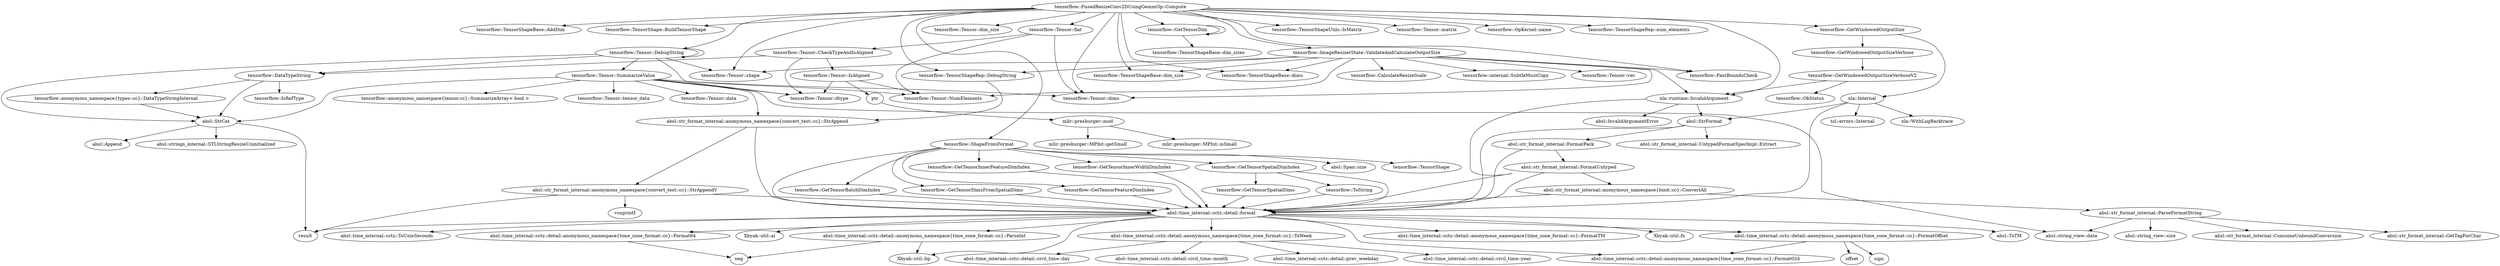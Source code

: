 digraph  {
"tensorflow::FusedResizeConv2DUsingGemmOp::Compute";
"tensorflow::TensorShapeBase::AddDim";
"tensorflow::TensorShape::BuildTensorShape";
"tensorflow::TensorShapeRep::DebugString";
"absl::str_format_internal::anonymous_namespace\{convert_test::cc\}::StrAppend";
"absl::time_internal::cctz::detail::format";
"Xbyak::util::al";
"Xbyak::util::bp";
"absl::time_internal::cctz::detail::anonymous_namespace\{time_zone_format::cc\}::Format02d";
"absl::time_internal::cctz::detail::anonymous_namespace\{time_zone_format::cc\}::Format64";
"neg";
"absl::time_internal::cctz::detail::anonymous_namespace\{time_zone_format::cc\}::FormatOffset";
"offset";
"sign";
"absl::time_internal::cctz::detail::anonymous_namespace\{time_zone_format::cc\}::FormatTM";
"Xbyak::util::fs";
"absl::time_internal::cctz::detail::anonymous_namespace\{time_zone_format::cc\}::ParseInt";
"result";
"absl::ToTM";
"absl::time_internal::cctz::ToUnixSeconds";
"absl::time_internal::cctz::detail::anonymous_namespace\{time_zone_format::cc\}::ToWeek";
"absl::time_internal::cctz::detail::civil_time::day";
"absl::time_internal::cctz::detail::civil_time::month";
"absl::time_internal::cctz::detail::prev_weekday";
"absl::time_internal::cctz::detail::civil_time::year";
"absl::str_format_internal::anonymous_namespace\{convert_test::cc\}::StrAppendV";
"vsnprintf";
"tensorflow::Tensor::DebugString";
"tensorflow::DataTypeString";
"tensorflow::anonymous_namespace\{types::cc\}::DataTypeStringInternal";
"absl::StrCat";
"absl::Append";
"absl::strings_internal::STLStringResizeUninitialized";
"tensorflow::IsRefType";
"tensorflow::Tensor::dtype";
"tensorflow::Tensor::shape";
"tensorflow::Tensor::SummarizeValue";
"absl::string_view::data";
"tensorflow::Tensor::data";
"tensorflow::Tensor::dims";
"tensorflow::Tensor::NumElements";
"tensorflow::anonymous_namespace\{tensor.cc\}::SummarizeArray\< bool \>";
"tensorflow::Tensor::tensor_data";
"tensorflow::Tensor::dim_size";
"tensorflow::TensorShapeBase::dim_size";
"tensorflow::TensorShapeBase::dims";
"tensorflow::FastBoundsCheck";
"tensorflow::Tensor::flat";
"tensorflow::Tensor::CheckTypeAndIsAligned";
"tensorflow::Tensor::IsAligned";
"ptr";
"mlir::presburger::mod";
"mlir::presburger::MPInt::getSmall";
"mlir::presburger::MPInt::isSmall";
"tensorflow::GetTensorDim";
"tensorflow::TensorShapeBase::dim_sizes";
"tensorflow::GetWindowedOutputSize";
"tensorflow::GetWindowedOutputSizeVerbose";
"tensorflow::GetWindowedOutputSizeVerboseV2";
"xla::runtime::InvalidArgument";
"absl::InvalidArgumentError";
"absl::StrFormat";
"absl::str_format_internal::UntypedFormatSpecImpl::Extract";
"absl::str_format_internal::FormatPack";
"absl::str_format_internal::FormatUntyped";
"absl::str_format_internal::anonymous_namespace\{bind::cc\}::ConvertAll";
"absl::str_format_internal::ParseFormatString";
"absl::str_format_internal::ConsumeUnboundConversion";
"absl::str_format_internal::GetTagForChar";
"absl::string_view::size";
"tensorflow::OkStatus";
"xla::Internal";
"tsl::errors::Internal";
"xla::WithLogBacktrace";
"tensorflow::TensorShapeUtils::IsMatrix";
"tensorflow::Tensor::matrix";
"tensorflow::OpKernel::name";
"tensorflow::TensorShapeRep::num_elements";
"tensorflow::ShapeFromFormat";
"tensorflow::GetTensorBatchDimIndex";
"tensorflow::GetTensorDimsFromSpatialDims";
"tensorflow::GetTensorFeatureDimIndex";
"tensorflow::GetTensorInnerFeatureDimIndex";
"tensorflow::GetTensorInnerWidthDimIndex";
"tensorflow::GetTensorSpatialDimIndex";
"tensorflow::GetTensorSpatialDims";
"tensorflow::ToString";
"absl::Span::size";
"tensorflow::TensorShape";
"tensorflow::ImageResizerState::ValidateAndCalculateOutputSize";
"tensorflow::CalculateResizeScale";
"tensorflow::internal::SubtleMustCopy";
"tensorflow::Tensor::vec";
"tensorflow::FusedResizeConv2DUsingGemmOp::Compute" -> "tensorflow::TensorShapeBase::AddDim";
"tensorflow::FusedResizeConv2DUsingGemmOp::Compute" -> "tensorflow::TensorShape::BuildTensorShape";
"tensorflow::FusedResizeConv2DUsingGemmOp::Compute" -> "tensorflow::TensorShapeRep::DebugString";
"tensorflow::FusedResizeConv2DUsingGemmOp::Compute" -> "tensorflow::Tensor::DebugString";
"tensorflow::FusedResizeConv2DUsingGemmOp::Compute" -> "tensorflow::Tensor::dim_size";
"tensorflow::FusedResizeConv2DUsingGemmOp::Compute" -> "tensorflow::TensorShapeBase::dim_size";
"tensorflow::FusedResizeConv2DUsingGemmOp::Compute" -> "tensorflow::Tensor::dims";
"tensorflow::FusedResizeConv2DUsingGemmOp::Compute" -> "tensorflow::TensorShapeBase::dims";
"tensorflow::FusedResizeConv2DUsingGemmOp::Compute" -> "tensorflow::FastBoundsCheck";
"tensorflow::FusedResizeConv2DUsingGemmOp::Compute" -> "tensorflow::Tensor::flat";
"tensorflow::FusedResizeConv2DUsingGemmOp::Compute" -> "tensorflow::GetTensorDim";
"tensorflow::FusedResizeConv2DUsingGemmOp::Compute" -> "tensorflow::GetWindowedOutputSize";
"tensorflow::FusedResizeConv2DUsingGemmOp::Compute" -> "xla::runtime::InvalidArgument";
"tensorflow::FusedResizeConv2DUsingGemmOp::Compute" -> "tensorflow::TensorShapeUtils::IsMatrix";
"tensorflow::FusedResizeConv2DUsingGemmOp::Compute" -> "tensorflow::Tensor::matrix";
"tensorflow::FusedResizeConv2DUsingGemmOp::Compute" -> "tensorflow::OpKernel::name";
"tensorflow::FusedResizeConv2DUsingGemmOp::Compute" -> "tensorflow::TensorShapeRep::num_elements";
"tensorflow::FusedResizeConv2DUsingGemmOp::Compute" -> "tensorflow::Tensor::shape";
"tensorflow::FusedResizeConv2DUsingGemmOp::Compute" -> "tensorflow::ShapeFromFormat";
"tensorflow::FusedResizeConv2DUsingGemmOp::Compute" -> "tensorflow::ImageResizerState::ValidateAndCalculateOutputSize";
"tensorflow::TensorShapeRep::DebugString" -> "absl::str_format_internal::anonymous_namespace\{convert_test::cc\}::StrAppend";
"absl::str_format_internal::anonymous_namespace\{convert_test::cc\}::StrAppend" -> "absl::time_internal::cctz::detail::format";
"absl::str_format_internal::anonymous_namespace\{convert_test::cc\}::StrAppend" -> "absl::str_format_internal::anonymous_namespace\{convert_test::cc\}::StrAppendV";
"absl::time_internal::cctz::detail::format" -> "Xbyak::util::al";
"absl::time_internal::cctz::detail::format" -> "Xbyak::util::bp";
"absl::time_internal::cctz::detail::format" -> "absl::time_internal::cctz::detail::anonymous_namespace\{time_zone_format::cc\}::Format02d";
"absl::time_internal::cctz::detail::format" -> "absl::time_internal::cctz::detail::anonymous_namespace\{time_zone_format::cc\}::Format64";
"absl::time_internal::cctz::detail::format" -> "absl::time_internal::cctz::detail::anonymous_namespace\{time_zone_format::cc\}::FormatOffset";
"absl::time_internal::cctz::detail::format" -> "absl::time_internal::cctz::detail::anonymous_namespace\{time_zone_format::cc\}::FormatTM";
"absl::time_internal::cctz::detail::format" -> "Xbyak::util::fs";
"absl::time_internal::cctz::detail::format" -> "absl::time_internal::cctz::detail::anonymous_namespace\{time_zone_format::cc\}::ParseInt";
"absl::time_internal::cctz::detail::format" -> "result";
"absl::time_internal::cctz::detail::format" -> "absl::ToTM";
"absl::time_internal::cctz::detail::format" -> "absl::time_internal::cctz::ToUnixSeconds";
"absl::time_internal::cctz::detail::format" -> "absl::time_internal::cctz::detail::anonymous_namespace\{time_zone_format::cc\}::ToWeek";
"absl::time_internal::cctz::detail::anonymous_namespace\{time_zone_format::cc\}::Format64" -> "neg";
"absl::time_internal::cctz::detail::anonymous_namespace\{time_zone_format::cc\}::FormatOffset" -> "absl::time_internal::cctz::detail::anonymous_namespace\{time_zone_format::cc\}::Format02d";
"absl::time_internal::cctz::detail::anonymous_namespace\{time_zone_format::cc\}::FormatOffset" -> "offset";
"absl::time_internal::cctz::detail::anonymous_namespace\{time_zone_format::cc\}::FormatOffset" -> "sign";
"absl::time_internal::cctz::detail::anonymous_namespace\{time_zone_format::cc\}::ParseInt" -> "Xbyak::util::bp";
"absl::time_internal::cctz::detail::anonymous_namespace\{time_zone_format::cc\}::ParseInt" -> "neg";
"absl::time_internal::cctz::detail::anonymous_namespace\{time_zone_format::cc\}::ToWeek" -> "absl::time_internal::cctz::detail::civil_time::day";
"absl::time_internal::cctz::detail::anonymous_namespace\{time_zone_format::cc\}::ToWeek" -> "absl::time_internal::cctz::detail::civil_time::month";
"absl::time_internal::cctz::detail::anonymous_namespace\{time_zone_format::cc\}::ToWeek" -> "absl::time_internal::cctz::detail::prev_weekday";
"absl::time_internal::cctz::detail::anonymous_namespace\{time_zone_format::cc\}::ToWeek" -> "absl::time_internal::cctz::detail::civil_time::year";
"absl::str_format_internal::anonymous_namespace\{convert_test::cc\}::StrAppendV" -> "absl::time_internal::cctz::detail::format";
"absl::str_format_internal::anonymous_namespace\{convert_test::cc\}::StrAppendV" -> "result";
"absl::str_format_internal::anonymous_namespace\{convert_test::cc\}::StrAppendV" -> "vsnprintf";
"tensorflow::Tensor::DebugString" -> "tensorflow::DataTypeString";
"tensorflow::Tensor::DebugString" -> "tensorflow::Tensor::DebugString";
"tensorflow::Tensor::DebugString" -> "tensorflow::Tensor::dtype";
"tensorflow::Tensor::DebugString" -> "tensorflow::Tensor::shape";
"tensorflow::Tensor::DebugString" -> "absl::StrCat";
"tensorflow::Tensor::DebugString" -> "tensorflow::Tensor::SummarizeValue";
"tensorflow::DataTypeString" -> "tensorflow::anonymous_namespace\{types::cc\}::DataTypeStringInternal";
"tensorflow::DataTypeString" -> "tensorflow::IsRefType";
"tensorflow::DataTypeString" -> "absl::StrCat";
"tensorflow::anonymous_namespace\{types::cc\}::DataTypeStringInternal" -> "absl::StrCat";
"absl::StrCat" -> "absl::Append";
"absl::StrCat" -> "result";
"absl::StrCat" -> "absl::strings_internal::STLStringResizeUninitialized";
"tensorflow::Tensor::SummarizeValue" -> "absl::string_view::data";
"tensorflow::Tensor::SummarizeValue" -> "tensorflow::Tensor::data";
"tensorflow::Tensor::SummarizeValue" -> "tensorflow::Tensor::dims";
"tensorflow::Tensor::SummarizeValue" -> "tensorflow::Tensor::dtype";
"tensorflow::Tensor::SummarizeValue" -> "tensorflow::Tensor::NumElements";
"tensorflow::Tensor::SummarizeValue" -> "absl::str_format_internal::anonymous_namespace\{convert_test::cc\}::StrAppend";
"tensorflow::Tensor::SummarizeValue" -> "absl::StrCat";
"tensorflow::Tensor::SummarizeValue" -> "tensorflow::anonymous_namespace\{tensor.cc\}::SummarizeArray\< bool \>";
"tensorflow::Tensor::SummarizeValue" -> "tensorflow::Tensor::tensor_data";
"tensorflow::Tensor::flat" -> "tensorflow::Tensor::CheckTypeAndIsAligned";
"tensorflow::Tensor::flat" -> "tensorflow::Tensor::dims";
"tensorflow::Tensor::flat" -> "tensorflow::Tensor::NumElements";
"tensorflow::Tensor::CheckTypeAndIsAligned" -> "tensorflow::DataTypeString";
"tensorflow::Tensor::CheckTypeAndIsAligned" -> "tensorflow::Tensor::dtype";
"tensorflow::Tensor::CheckTypeAndIsAligned" -> "tensorflow::Tensor::IsAligned";
"tensorflow::Tensor::IsAligned" -> "tensorflow::Tensor::dtype";
"tensorflow::Tensor::IsAligned" -> "tensorflow::Tensor::NumElements";
"tensorflow::Tensor::IsAligned" -> "ptr";
"ptr" -> "mlir::presburger::mod";
"mlir::presburger::mod" -> "mlir::presburger::MPInt::getSmall";
"mlir::presburger::mod" -> "mlir::presburger::MPInt::isSmall";
"tensorflow::GetTensorDim" -> "tensorflow::TensorShapeBase::dim_sizes";
"tensorflow::GetTensorDim" -> "tensorflow::GetTensorDim";
"tensorflow::GetWindowedOutputSize" -> "tensorflow::GetWindowedOutputSizeVerbose";
"tensorflow::GetWindowedOutputSize" -> "xla::Internal";
"tensorflow::GetWindowedOutputSizeVerbose" -> "tensorflow::GetWindowedOutputSizeVerboseV2";
"tensorflow::GetWindowedOutputSizeVerboseV2" -> "xla::runtime::InvalidArgument";
"tensorflow::GetWindowedOutputSizeVerboseV2" -> "tensorflow::OkStatus";
"xla::runtime::InvalidArgument" -> "absl::time_internal::cctz::detail::format";
"xla::runtime::InvalidArgument" -> "absl::InvalidArgumentError";
"xla::runtime::InvalidArgument" -> "absl::StrFormat";
"absl::StrFormat" -> "absl::str_format_internal::UntypedFormatSpecImpl::Extract";
"absl::StrFormat" -> "absl::time_internal::cctz::detail::format";
"absl::StrFormat" -> "absl::str_format_internal::FormatPack";
"absl::str_format_internal::FormatPack" -> "absl::time_internal::cctz::detail::format";
"absl::str_format_internal::FormatPack" -> "absl::str_format_internal::FormatUntyped";
"absl::str_format_internal::FormatUntyped" -> "absl::str_format_internal::anonymous_namespace\{bind::cc\}::ConvertAll";
"absl::str_format_internal::FormatUntyped" -> "absl::time_internal::cctz::detail::format";
"absl::str_format_internal::anonymous_namespace\{bind::cc\}::ConvertAll" -> "absl::time_internal::cctz::detail::format";
"absl::str_format_internal::anonymous_namespace\{bind::cc\}::ConvertAll" -> "absl::str_format_internal::ParseFormatString";
"absl::str_format_internal::ParseFormatString" -> "absl::str_format_internal::ConsumeUnboundConversion";
"absl::str_format_internal::ParseFormatString" -> "absl::string_view::data";
"absl::str_format_internal::ParseFormatString" -> "absl::str_format_internal::GetTagForChar";
"absl::str_format_internal::ParseFormatString" -> "absl::string_view::size";
"xla::Internal" -> "absl::time_internal::cctz::detail::format";
"xla::Internal" -> "tsl::errors::Internal";
"xla::Internal" -> "absl::StrFormat";
"xla::Internal" -> "xla::WithLogBacktrace";
"tensorflow::ShapeFromFormat" -> "absl::time_internal::cctz::detail::format";
"tensorflow::ShapeFromFormat" -> "tensorflow::GetTensorBatchDimIndex";
"tensorflow::ShapeFromFormat" -> "tensorflow::GetTensorDimsFromSpatialDims";
"tensorflow::ShapeFromFormat" -> "tensorflow::GetTensorFeatureDimIndex";
"tensorflow::ShapeFromFormat" -> "tensorflow::GetTensorInnerFeatureDimIndex";
"tensorflow::ShapeFromFormat" -> "tensorflow::GetTensorInnerWidthDimIndex";
"tensorflow::ShapeFromFormat" -> "tensorflow::GetTensorSpatialDimIndex";
"tensorflow::ShapeFromFormat" -> "absl::Span::size";
"tensorflow::ShapeFromFormat" -> "tensorflow::TensorShape";
"tensorflow::GetTensorBatchDimIndex" -> "absl::time_internal::cctz::detail::format";
"tensorflow::GetTensorDimsFromSpatialDims" -> "absl::time_internal::cctz::detail::format";
"tensorflow::GetTensorFeatureDimIndex" -> "absl::time_internal::cctz::detail::format";
"tensorflow::GetTensorInnerFeatureDimIndex" -> "absl::time_internal::cctz::detail::format";
"tensorflow::GetTensorInnerWidthDimIndex" -> "absl::time_internal::cctz::detail::format";
"tensorflow::GetTensorSpatialDimIndex" -> "absl::time_internal::cctz::detail::format";
"tensorflow::GetTensorSpatialDimIndex" -> "tensorflow::GetTensorSpatialDims";
"tensorflow::GetTensorSpatialDimIndex" -> "tensorflow::ToString";
"tensorflow::GetTensorSpatialDims" -> "absl::time_internal::cctz::detail::format";
"tensorflow::ToString" -> "absl::time_internal::cctz::detail::format";
"tensorflow::ImageResizerState::ValidateAndCalculateOutputSize" -> "tensorflow::CalculateResizeScale";
"tensorflow::ImageResizerState::ValidateAndCalculateOutputSize" -> "tensorflow::TensorShapeRep::DebugString";
"tensorflow::ImageResizerState::ValidateAndCalculateOutputSize" -> "tensorflow::TensorShapeBase::dim_size";
"tensorflow::ImageResizerState::ValidateAndCalculateOutputSize" -> "tensorflow::Tensor::dims";
"tensorflow::ImageResizerState::ValidateAndCalculateOutputSize" -> "tensorflow::TensorShapeBase::dims";
"tensorflow::ImageResizerState::ValidateAndCalculateOutputSize" -> "tensorflow::FastBoundsCheck";
"tensorflow::ImageResizerState::ValidateAndCalculateOutputSize" -> "xla::runtime::InvalidArgument";
"tensorflow::ImageResizerState::ValidateAndCalculateOutputSize" -> "tensorflow::Tensor::NumElements";
"tensorflow::ImageResizerState::ValidateAndCalculateOutputSize" -> "tensorflow::Tensor::shape";
"tensorflow::ImageResizerState::ValidateAndCalculateOutputSize" -> "tensorflow::internal::SubtleMustCopy";
"tensorflow::ImageResizerState::ValidateAndCalculateOutputSize" -> "tensorflow::Tensor::vec";
}
